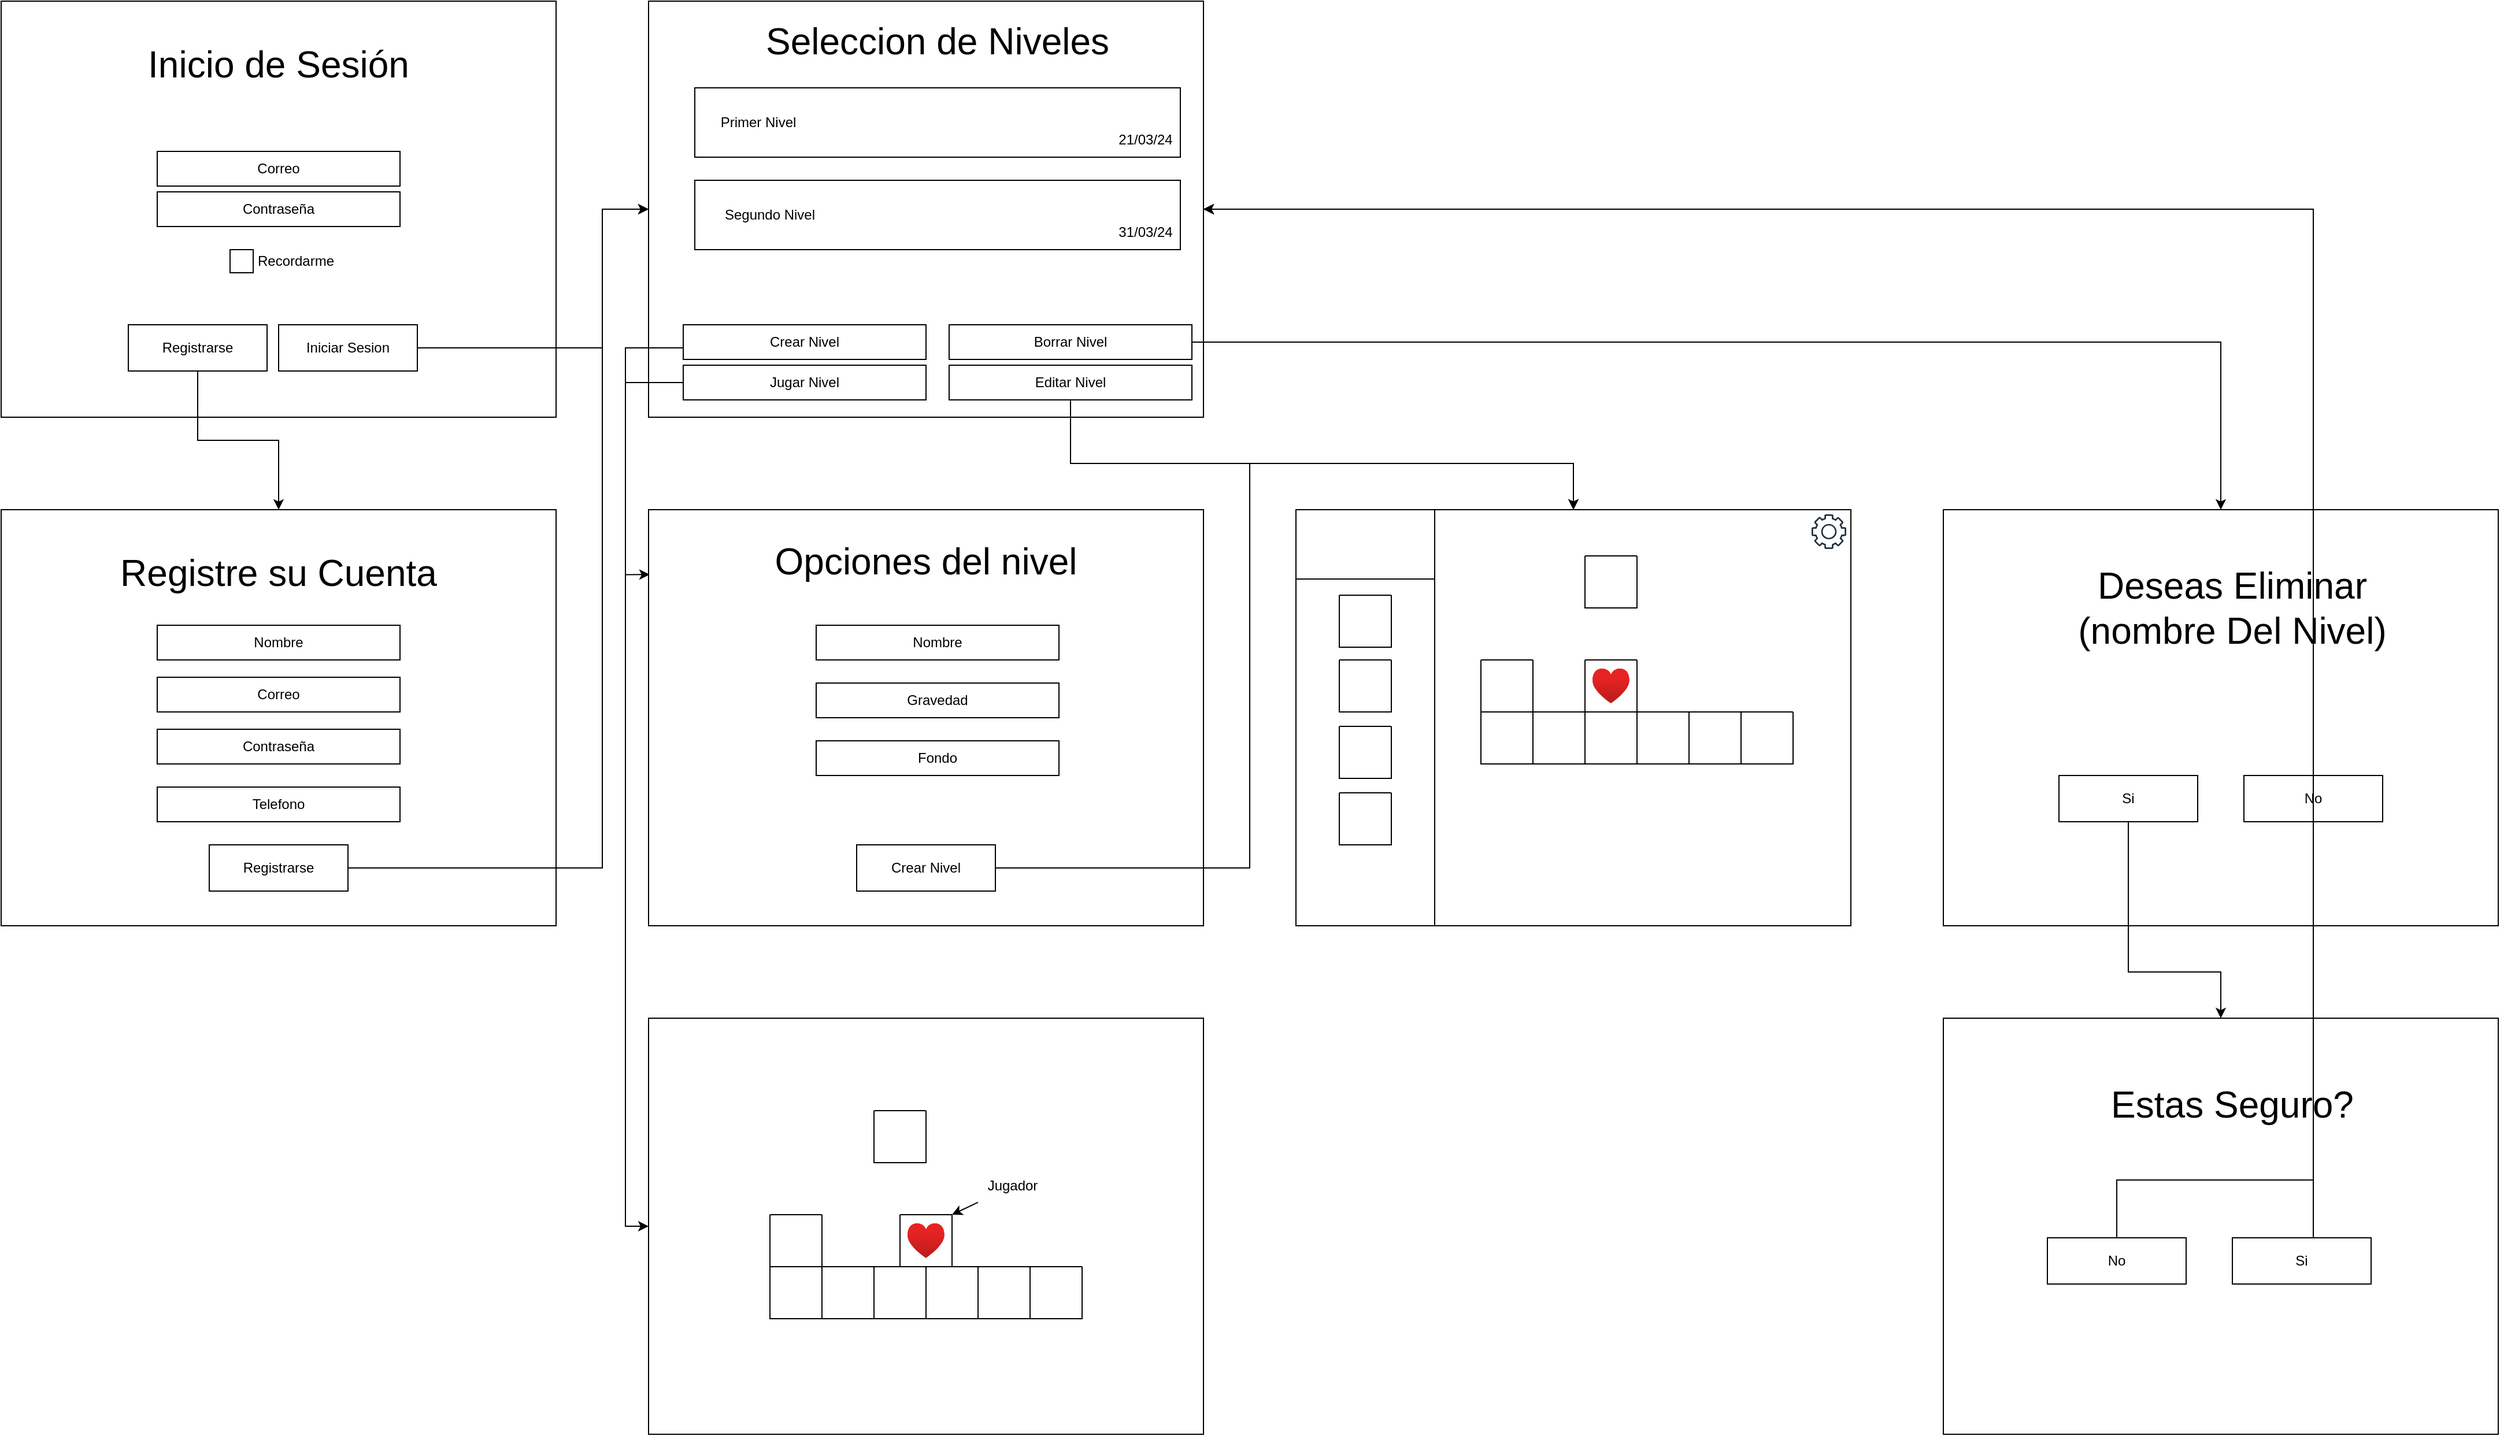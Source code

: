 <mxfile version="24.2.1" type="device">
  <diagram name="Página-1" id="6FGkbRjbfxnUs8N43TCz">
    <mxGraphModel dx="3025" dy="1530" grid="1" gridSize="10" guides="1" tooltips="1" connect="1" arrows="1" fold="1" page="0" pageScale="1" pageWidth="827" pageHeight="1169" math="0" shadow="0">
      <root>
        <mxCell id="0" />
        <mxCell id="1" parent="0" />
        <mxCell id="S0TW6oNdfPbakom0dPrn-2" value="" style="rounded=0;whiteSpace=wrap;html=1;" vertex="1" parent="1">
          <mxGeometry x="80" y="120" width="480" height="360" as="geometry" />
        </mxCell>
        <mxCell id="S0TW6oNdfPbakom0dPrn-3" value="&lt;font style=&quot;font-size: 32px;&quot;&gt;Inicio de Sesión&lt;br&gt;&lt;/font&gt;" style="text;html=1;align=center;verticalAlign=middle;whiteSpace=wrap;rounded=0;" vertex="1" parent="1">
          <mxGeometry x="190" y="160" width="260" height="30" as="geometry" />
        </mxCell>
        <mxCell id="S0TW6oNdfPbakom0dPrn-4" value="Correo" style="rounded=0;whiteSpace=wrap;html=1;" vertex="1" parent="1">
          <mxGeometry x="190" y="620" width="210" height="30" as="geometry" />
        </mxCell>
        <mxCell id="S0TW6oNdfPbakom0dPrn-5" value="Contraseña" style="rounded=0;whiteSpace=wrap;html=1;" vertex="1" parent="1">
          <mxGeometry x="215" y="285" width="210" height="30" as="geometry" />
        </mxCell>
        <mxCell id="S0TW6oNdfPbakom0dPrn-6" value="Recordarme" style="text;html=1;align=center;verticalAlign=middle;whiteSpace=wrap;rounded=0;" vertex="1" parent="1">
          <mxGeometry x="290" y="330" width="90" height="30" as="geometry" />
        </mxCell>
        <mxCell id="S0TW6oNdfPbakom0dPrn-7" value="" style="whiteSpace=wrap;html=1;aspect=fixed;" vertex="1" parent="1">
          <mxGeometry x="278" y="335" width="20" height="20" as="geometry" />
        </mxCell>
        <mxCell id="S0TW6oNdfPbakom0dPrn-13" style="edgeStyle=orthogonalEdgeStyle;rounded=0;orthogonalLoop=1;jettySize=auto;html=1;entryX=0.5;entryY=0;entryDx=0;entryDy=0;" edge="1" parent="1" source="S0TW6oNdfPbakom0dPrn-9" target="S0TW6oNdfPbakom0dPrn-12">
          <mxGeometry relative="1" as="geometry" />
        </mxCell>
        <mxCell id="S0TW6oNdfPbakom0dPrn-9" value="Registrarse" style="rounded=0;whiteSpace=wrap;html=1;" vertex="1" parent="1">
          <mxGeometry x="190" y="400" width="120" height="40" as="geometry" />
        </mxCell>
        <mxCell id="S0TW6oNdfPbakom0dPrn-23" style="edgeStyle=orthogonalEdgeStyle;rounded=0;orthogonalLoop=1;jettySize=auto;html=1;" edge="1" parent="1" source="S0TW6oNdfPbakom0dPrn-10">
          <mxGeometry relative="1" as="geometry">
            <mxPoint x="640" y="300" as="targetPoint" />
            <Array as="points">
              <mxPoint x="600" y="420" />
              <mxPoint x="600" y="300" />
            </Array>
          </mxGeometry>
        </mxCell>
        <mxCell id="S0TW6oNdfPbakom0dPrn-10" value="Iniciar Sesion" style="rounded=0;whiteSpace=wrap;html=1;" vertex="1" parent="1">
          <mxGeometry x="320" y="400" width="120" height="40" as="geometry" />
        </mxCell>
        <mxCell id="S0TW6oNdfPbakom0dPrn-11" value="" style="rounded=0;whiteSpace=wrap;html=1;" vertex="1" parent="1">
          <mxGeometry x="640" y="120" width="480" height="360" as="geometry" />
        </mxCell>
        <mxCell id="S0TW6oNdfPbakom0dPrn-12" value="" style="rounded=0;whiteSpace=wrap;html=1;" vertex="1" parent="1">
          <mxGeometry x="80" y="560" width="480" height="360" as="geometry" />
        </mxCell>
        <mxCell id="S0TW6oNdfPbakom0dPrn-14" value="&lt;font style=&quot;font-size: 32px;&quot;&gt;Registre su Cuenta&lt;br&gt;&lt;/font&gt;" style="text;html=1;align=center;verticalAlign=middle;whiteSpace=wrap;rounded=0;" vertex="1" parent="1">
          <mxGeometry x="180" y="600" width="280" height="30" as="geometry" />
        </mxCell>
        <mxCell id="S0TW6oNdfPbakom0dPrn-16" value="Correo" style="rounded=0;whiteSpace=wrap;html=1;" vertex="1" parent="1">
          <mxGeometry x="215" y="250" width="210" height="30" as="geometry" />
        </mxCell>
        <mxCell id="S0TW6oNdfPbakom0dPrn-17" value="Correo" style="rounded=0;whiteSpace=wrap;html=1;" vertex="1" parent="1">
          <mxGeometry x="215" y="705" width="210" height="30" as="geometry" />
        </mxCell>
        <mxCell id="S0TW6oNdfPbakom0dPrn-18" value="Contraseña" style="rounded=0;whiteSpace=wrap;html=1;" vertex="1" parent="1">
          <mxGeometry x="215" y="750" width="210" height="30" as="geometry" />
        </mxCell>
        <mxCell id="S0TW6oNdfPbakom0dPrn-19" value="Nombre" style="rounded=0;whiteSpace=wrap;html=1;" vertex="1" parent="1">
          <mxGeometry x="215" y="660" width="210" height="30" as="geometry" />
        </mxCell>
        <mxCell id="S0TW6oNdfPbakom0dPrn-20" value="Telefono" style="rounded=0;whiteSpace=wrap;html=1;" vertex="1" parent="1">
          <mxGeometry x="215" y="800" width="210" height="30" as="geometry" />
        </mxCell>
        <mxCell id="S0TW6oNdfPbakom0dPrn-22" style="edgeStyle=orthogonalEdgeStyle;rounded=0;orthogonalLoop=1;jettySize=auto;html=1;entryX=0;entryY=0.5;entryDx=0;entryDy=0;" edge="1" parent="1" source="S0TW6oNdfPbakom0dPrn-21" target="S0TW6oNdfPbakom0dPrn-11">
          <mxGeometry relative="1" as="geometry">
            <Array as="points">
              <mxPoint x="600" y="870" />
              <mxPoint x="600" y="300" />
            </Array>
          </mxGeometry>
        </mxCell>
        <mxCell id="S0TW6oNdfPbakom0dPrn-21" value="Registrarse" style="rounded=0;whiteSpace=wrap;html=1;" vertex="1" parent="1">
          <mxGeometry x="260" y="850" width="120" height="40" as="geometry" />
        </mxCell>
        <mxCell id="S0TW6oNdfPbakom0dPrn-24" value="" style="rounded=0;whiteSpace=wrap;html=1;" vertex="1" parent="1">
          <mxGeometry x="680" y="195" width="420" height="60" as="geometry" />
        </mxCell>
        <mxCell id="S0TW6oNdfPbakom0dPrn-25" value="" style="rounded=0;whiteSpace=wrap;html=1;" vertex="1" parent="1">
          <mxGeometry x="680" y="275" width="420" height="60" as="geometry" />
        </mxCell>
        <mxCell id="S0TW6oNdfPbakom0dPrn-26" value="Primer Nivel" style="text;html=1;align=center;verticalAlign=middle;whiteSpace=wrap;rounded=0;" vertex="1" parent="1">
          <mxGeometry x="590" y="210" width="290" height="30" as="geometry" />
        </mxCell>
        <mxCell id="S0TW6oNdfPbakom0dPrn-27" value="21/03/24" style="text;html=1;align=center;verticalAlign=middle;whiteSpace=wrap;rounded=0;" vertex="1" parent="1">
          <mxGeometry x="1040" y="225" width="60" height="30" as="geometry" />
        </mxCell>
        <mxCell id="S0TW6oNdfPbakom0dPrn-28" value="Segundo Nivel" style="text;html=1;align=center;verticalAlign=middle;whiteSpace=wrap;rounded=0;" vertex="1" parent="1">
          <mxGeometry x="600" y="290" width="290" height="30" as="geometry" />
        </mxCell>
        <mxCell id="S0TW6oNdfPbakom0dPrn-29" value="31/03/24" style="text;html=1;align=center;verticalAlign=middle;whiteSpace=wrap;rounded=0;" vertex="1" parent="1">
          <mxGeometry x="1040" y="305" width="60" height="30" as="geometry" />
        </mxCell>
        <mxCell id="S0TW6oNdfPbakom0dPrn-36" style="edgeStyle=orthogonalEdgeStyle;rounded=0;orthogonalLoop=1;jettySize=auto;html=1;entryX=0.002;entryY=0.156;entryDx=0;entryDy=0;entryPerimeter=0;" edge="1" parent="1" target="S0TW6oNdfPbakom0dPrn-33">
          <mxGeometry relative="1" as="geometry">
            <mxPoint x="620" y="615" as="targetPoint" />
            <mxPoint x="670" y="420" as="sourcePoint" />
            <Array as="points">
              <mxPoint x="620" y="420" />
              <mxPoint x="620" y="616" />
            </Array>
          </mxGeometry>
        </mxCell>
        <mxCell id="S0TW6oNdfPbakom0dPrn-30" value="Crear Nivel" style="rounded=0;whiteSpace=wrap;html=1;" vertex="1" parent="1">
          <mxGeometry x="670" y="400" width="210" height="30" as="geometry" />
        </mxCell>
        <mxCell id="S0TW6oNdfPbakom0dPrn-82" style="edgeStyle=orthogonalEdgeStyle;rounded=0;orthogonalLoop=1;jettySize=auto;html=1;entryX=0.5;entryY=0;entryDx=0;entryDy=0;" edge="1" parent="1" source="S0TW6oNdfPbakom0dPrn-31" target="S0TW6oNdfPbakom0dPrn-80">
          <mxGeometry relative="1" as="geometry" />
        </mxCell>
        <mxCell id="S0TW6oNdfPbakom0dPrn-31" value="Borrar Nivel" style="rounded=0;whiteSpace=wrap;html=1;" vertex="1" parent="1">
          <mxGeometry x="900" y="400" width="210" height="30" as="geometry" />
        </mxCell>
        <mxCell id="S0TW6oNdfPbakom0dPrn-65" style="edgeStyle=orthogonalEdgeStyle;rounded=0;orthogonalLoop=1;jettySize=auto;html=1;entryX=0;entryY=0.5;entryDx=0;entryDy=0;" edge="1" parent="1" source="S0TW6oNdfPbakom0dPrn-32" target="S0TW6oNdfPbakom0dPrn-63">
          <mxGeometry relative="1" as="geometry">
            <Array as="points">
              <mxPoint x="620" y="450" />
              <mxPoint x="620" y="1180" />
            </Array>
          </mxGeometry>
        </mxCell>
        <mxCell id="S0TW6oNdfPbakom0dPrn-32" value="Jugar Nivel" style="rounded=0;whiteSpace=wrap;html=1;" vertex="1" parent="1">
          <mxGeometry x="670" y="435" width="210" height="30" as="geometry" />
        </mxCell>
        <mxCell id="S0TW6oNdfPbakom0dPrn-33" value="" style="rounded=0;whiteSpace=wrap;html=1;" vertex="1" parent="1">
          <mxGeometry x="640" y="560" width="480" height="360" as="geometry" />
        </mxCell>
        <mxCell id="S0TW6oNdfPbakom0dPrn-61" style="edgeStyle=orthogonalEdgeStyle;rounded=0;orthogonalLoop=1;jettySize=auto;html=1;entryX=0.5;entryY=0;entryDx=0;entryDy=0;" edge="1" parent="1" source="S0TW6oNdfPbakom0dPrn-35" target="S0TW6oNdfPbakom0dPrn-43">
          <mxGeometry relative="1" as="geometry">
            <Array as="points">
              <mxPoint x="1005" y="520" />
              <mxPoint x="1440" y="520" />
            </Array>
          </mxGeometry>
        </mxCell>
        <mxCell id="S0TW6oNdfPbakom0dPrn-35" value="Editar Nivel" style="rounded=0;whiteSpace=wrap;html=1;" vertex="1" parent="1">
          <mxGeometry x="900" y="435" width="210" height="30" as="geometry" />
        </mxCell>
        <mxCell id="S0TW6oNdfPbakom0dPrn-37" value="&lt;font style=&quot;font-size: 32px;&quot;&gt;Opciones del nivel&lt;br&gt;&lt;/font&gt;" style="text;html=1;align=center;verticalAlign=middle;whiteSpace=wrap;rounded=0;" vertex="1" parent="1">
          <mxGeometry x="740" y="590" width="280" height="30" as="geometry" />
        </mxCell>
        <mxCell id="S0TW6oNdfPbakom0dPrn-38" value="Gravedad" style="rounded=0;whiteSpace=wrap;html=1;" vertex="1" parent="1">
          <mxGeometry x="785" y="710" width="210" height="30" as="geometry" />
        </mxCell>
        <mxCell id="S0TW6oNdfPbakom0dPrn-40" value="Nombre" style="rounded=0;whiteSpace=wrap;html=1;" vertex="1" parent="1">
          <mxGeometry x="785" y="660" width="210" height="30" as="geometry" />
        </mxCell>
        <mxCell id="S0TW6oNdfPbakom0dPrn-41" value="Fondo" style="rounded=0;whiteSpace=wrap;html=1;" vertex="1" parent="1">
          <mxGeometry x="785" y="760" width="210" height="30" as="geometry" />
        </mxCell>
        <mxCell id="S0TW6oNdfPbakom0dPrn-62" style="edgeStyle=orthogonalEdgeStyle;rounded=0;orthogonalLoop=1;jettySize=auto;html=1;entryX=0.5;entryY=0;entryDx=0;entryDy=0;" edge="1" parent="1" source="S0TW6oNdfPbakom0dPrn-42" target="S0TW6oNdfPbakom0dPrn-43">
          <mxGeometry relative="1" as="geometry">
            <Array as="points">
              <mxPoint x="1160" y="870" />
              <mxPoint x="1160" y="520" />
              <mxPoint x="1440" y="520" />
            </Array>
          </mxGeometry>
        </mxCell>
        <mxCell id="S0TW6oNdfPbakom0dPrn-42" value="Crear Nivel" style="rounded=0;whiteSpace=wrap;html=1;" vertex="1" parent="1">
          <mxGeometry x="820" y="850" width="120" height="40" as="geometry" />
        </mxCell>
        <mxCell id="S0TW6oNdfPbakom0dPrn-43" value="" style="rounded=0;whiteSpace=wrap;html=1;" vertex="1" parent="1">
          <mxGeometry x="1200" y="560" width="480" height="360" as="geometry" />
        </mxCell>
        <mxCell id="S0TW6oNdfPbakom0dPrn-45" value="" style="rounded=0;whiteSpace=wrap;html=1;" vertex="1" parent="1">
          <mxGeometry x="1200" y="620" width="120" height="300" as="geometry" />
        </mxCell>
        <mxCell id="S0TW6oNdfPbakom0dPrn-46" value="" style="rounded=0;whiteSpace=wrap;html=1;" vertex="1" parent="1">
          <mxGeometry x="1200" y="560" width="120" height="60" as="geometry" />
        </mxCell>
        <mxCell id="S0TW6oNdfPbakom0dPrn-47" value="" style="swimlane;startSize=0;" vertex="1" parent="1">
          <mxGeometry x="1237.5" y="634" width="45" height="45" as="geometry" />
        </mxCell>
        <mxCell id="S0TW6oNdfPbakom0dPrn-48" value="" style="swimlane;startSize=0;" vertex="1" parent="1">
          <mxGeometry x="1237.5" y="690" width="45" height="45" as="geometry" />
        </mxCell>
        <mxCell id="S0TW6oNdfPbakom0dPrn-49" value="" style="swimlane;startSize=0;" vertex="1" parent="1">
          <mxGeometry x="1237.5" y="747.5" width="45" height="45" as="geometry" />
        </mxCell>
        <mxCell id="S0TW6oNdfPbakom0dPrn-50" value="" style="swimlane;startSize=0;" vertex="1" parent="1">
          <mxGeometry x="1237.5" y="805" width="45" height="45" as="geometry" />
        </mxCell>
        <mxCell id="S0TW6oNdfPbakom0dPrn-52" value="" style="swimlane;startSize=0;" vertex="1" parent="1">
          <mxGeometry x="1360" y="735" width="45" height="45" as="geometry" />
        </mxCell>
        <mxCell id="S0TW6oNdfPbakom0dPrn-53" value="" style="swimlane;startSize=0;" vertex="1" parent="1">
          <mxGeometry x="1405" y="735" width="45" height="45" as="geometry" />
        </mxCell>
        <mxCell id="S0TW6oNdfPbakom0dPrn-54" value="" style="swimlane;startSize=0;" vertex="1" parent="1">
          <mxGeometry x="1450" y="735" width="45" height="45" as="geometry" />
        </mxCell>
        <mxCell id="S0TW6oNdfPbakom0dPrn-55" value="" style="swimlane;startSize=0;" vertex="1" parent="1">
          <mxGeometry x="1495" y="735" width="45" height="45" as="geometry" />
        </mxCell>
        <mxCell id="S0TW6oNdfPbakom0dPrn-56" value="" style="swimlane;startSize=0;" vertex="1" parent="1">
          <mxGeometry x="1540" y="735" width="45" height="45" as="geometry" />
        </mxCell>
        <mxCell id="S0TW6oNdfPbakom0dPrn-57" value="" style="swimlane;startSize=0;" vertex="1" parent="1">
          <mxGeometry x="1585" y="735" width="45" height="45" as="geometry" />
        </mxCell>
        <mxCell id="S0TW6oNdfPbakom0dPrn-58" value="" style="swimlane;startSize=0;" vertex="1" parent="1">
          <mxGeometry x="1360" y="690" width="45" height="45" as="geometry" />
        </mxCell>
        <mxCell id="S0TW6oNdfPbakom0dPrn-59" value="" style="swimlane;startSize=0;" vertex="1" parent="1">
          <mxGeometry x="1450" y="600" width="45" height="45" as="geometry" />
        </mxCell>
        <mxCell id="S0TW6oNdfPbakom0dPrn-63" value="" style="rounded=0;whiteSpace=wrap;html=1;" vertex="1" parent="1">
          <mxGeometry x="640" y="1000" width="480" height="360" as="geometry" />
        </mxCell>
        <mxCell id="S0TW6oNdfPbakom0dPrn-64" value="" style="sketch=0;outlineConnect=0;fontColor=#232F3E;gradientColor=none;fillColor=#232F3D;strokeColor=none;dashed=0;verticalLabelPosition=bottom;verticalAlign=top;align=center;html=1;fontSize=12;fontStyle=0;aspect=fixed;pointerEvents=1;shape=mxgraph.aws4.gear;" vertex="1" parent="1">
          <mxGeometry x="1646" y="564" width="30" height="30" as="geometry" />
        </mxCell>
        <mxCell id="S0TW6oNdfPbakom0dPrn-66" value="" style="swimlane;startSize=0;" vertex="1" parent="1">
          <mxGeometry x="745" y="1215" width="45" height="45" as="geometry" />
        </mxCell>
        <mxCell id="S0TW6oNdfPbakom0dPrn-67" value="" style="swimlane;startSize=0;" vertex="1" parent="1">
          <mxGeometry x="790" y="1215" width="45" height="45" as="geometry" />
        </mxCell>
        <mxCell id="S0TW6oNdfPbakom0dPrn-68" value="" style="swimlane;startSize=0;" vertex="1" parent="1">
          <mxGeometry x="835" y="1215" width="45" height="45" as="geometry" />
        </mxCell>
        <mxCell id="S0TW6oNdfPbakom0dPrn-69" value="" style="swimlane;startSize=0;" vertex="1" parent="1">
          <mxGeometry x="880" y="1215" width="45" height="45" as="geometry" />
        </mxCell>
        <mxCell id="S0TW6oNdfPbakom0dPrn-70" value="" style="swimlane;startSize=0;" vertex="1" parent="1">
          <mxGeometry x="925" y="1215" width="45" height="45" as="geometry" />
        </mxCell>
        <mxCell id="S0TW6oNdfPbakom0dPrn-71" value="" style="swimlane;startSize=0;" vertex="1" parent="1">
          <mxGeometry x="970" y="1215" width="45" height="45" as="geometry" />
        </mxCell>
        <mxCell id="S0TW6oNdfPbakom0dPrn-72" value="" style="swimlane;startSize=0;" vertex="1" parent="1">
          <mxGeometry x="745" y="1170" width="45" height="45" as="geometry" />
        </mxCell>
        <mxCell id="S0TW6oNdfPbakom0dPrn-73" value="" style="swimlane;startSize=0;" vertex="1" parent="1">
          <mxGeometry x="835" y="1080" width="45" height="45" as="geometry" />
        </mxCell>
        <mxCell id="S0TW6oNdfPbakom0dPrn-74" value="" style="swimlane;startSize=0;" vertex="1" parent="1">
          <mxGeometry x="857.5" y="1170" width="45" height="45" as="geometry" />
        </mxCell>
        <mxCell id="S0TW6oNdfPbakom0dPrn-75" value="" style="image;aspect=fixed;html=1;points=[];align=center;fontSize=12;image=img/lib/azure2/general/Heart.svg;" vertex="1" parent="S0TW6oNdfPbakom0dPrn-74">
          <mxGeometry x="6.5" y="7.5" width="32" height="30" as="geometry" />
        </mxCell>
        <mxCell id="S0TW6oNdfPbakom0dPrn-76" value="Jugador" style="text;html=1;align=center;verticalAlign=middle;whiteSpace=wrap;rounded=0;" vertex="1" parent="1">
          <mxGeometry x="925" y="1130" width="60" height="30" as="geometry" />
        </mxCell>
        <mxCell id="S0TW6oNdfPbakom0dPrn-77" value="" style="endArrow=classic;html=1;rounded=0;entryX=1;entryY=0;entryDx=0;entryDy=0;" edge="1" parent="1" source="S0TW6oNdfPbakom0dPrn-76" target="S0TW6oNdfPbakom0dPrn-74">
          <mxGeometry width="50" height="50" relative="1" as="geometry">
            <mxPoint x="790" y="1220" as="sourcePoint" />
            <mxPoint x="840" y="1170" as="targetPoint" />
          </mxGeometry>
        </mxCell>
        <mxCell id="S0TW6oNdfPbakom0dPrn-78" value="" style="swimlane;startSize=0;" vertex="1" parent="1">
          <mxGeometry x="1450" y="690" width="45" height="45" as="geometry" />
        </mxCell>
        <mxCell id="S0TW6oNdfPbakom0dPrn-79" value="" style="image;aspect=fixed;html=1;points=[];align=center;fontSize=12;image=img/lib/azure2/general/Heart.svg;" vertex="1" parent="S0TW6oNdfPbakom0dPrn-78">
          <mxGeometry x="6.5" y="7.5" width="32" height="30" as="geometry" />
        </mxCell>
        <mxCell id="S0TW6oNdfPbakom0dPrn-80" value="" style="rounded=0;whiteSpace=wrap;html=1;" vertex="1" parent="1">
          <mxGeometry x="1760" y="560" width="480" height="360" as="geometry" />
        </mxCell>
        <mxCell id="S0TW6oNdfPbakom0dPrn-83" value="&lt;font style=&quot;font-size: 32px;&quot;&gt;Deseas Eliminar (nombre Del Nivel)&lt;br&gt;&lt;/font&gt;" style="text;html=1;align=center;verticalAlign=middle;whiteSpace=wrap;rounded=0;" vertex="1" parent="1">
          <mxGeometry x="1870" y="630" width="280" height="30" as="geometry" />
        </mxCell>
        <mxCell id="S0TW6oNdfPbakom0dPrn-89" style="edgeStyle=orthogonalEdgeStyle;rounded=0;orthogonalLoop=1;jettySize=auto;html=1;entryX=0.5;entryY=0;entryDx=0;entryDy=0;" edge="1" parent="1" source="S0TW6oNdfPbakom0dPrn-85" target="S0TW6oNdfPbakom0dPrn-88">
          <mxGeometry relative="1" as="geometry">
            <Array as="points">
              <mxPoint x="1920" y="960" />
              <mxPoint x="2000" y="960" />
            </Array>
          </mxGeometry>
        </mxCell>
        <mxCell id="S0TW6oNdfPbakom0dPrn-85" value="&lt;div&gt;Si&lt;/div&gt;" style="rounded=0;whiteSpace=wrap;html=1;" vertex="1" parent="1">
          <mxGeometry x="1860" y="790" width="120" height="40" as="geometry" />
        </mxCell>
        <mxCell id="S0TW6oNdfPbakom0dPrn-87" style="edgeStyle=orthogonalEdgeStyle;rounded=0;orthogonalLoop=1;jettySize=auto;html=1;entryX=1;entryY=0.5;entryDx=0;entryDy=0;" edge="1" parent="1" source="S0TW6oNdfPbakom0dPrn-86" target="S0TW6oNdfPbakom0dPrn-11">
          <mxGeometry relative="1" as="geometry">
            <Array as="points">
              <mxPoint x="2080" y="300" />
            </Array>
          </mxGeometry>
        </mxCell>
        <mxCell id="S0TW6oNdfPbakom0dPrn-86" value="No" style="rounded=0;whiteSpace=wrap;html=1;" vertex="1" parent="1">
          <mxGeometry x="2020" y="790" width="120" height="40" as="geometry" />
        </mxCell>
        <mxCell id="S0TW6oNdfPbakom0dPrn-88" value="" style="rounded=0;whiteSpace=wrap;html=1;" vertex="1" parent="1">
          <mxGeometry x="1760" y="1000" width="480" height="360" as="geometry" />
        </mxCell>
        <mxCell id="S0TW6oNdfPbakom0dPrn-90" value="&lt;font style=&quot;font-size: 32px;&quot;&gt;Estas Seguro?&lt;br&gt;&lt;/font&gt;" style="text;html=1;align=center;verticalAlign=middle;whiteSpace=wrap;rounded=0;" vertex="1" parent="1">
          <mxGeometry x="1870" y="1060" width="280" height="30" as="geometry" />
        </mxCell>
        <mxCell id="S0TW6oNdfPbakom0dPrn-93" style="edgeStyle=orthogonalEdgeStyle;rounded=0;orthogonalLoop=1;jettySize=auto;html=1;entryX=1;entryY=0.5;entryDx=0;entryDy=0;" edge="1" parent="1" source="S0TW6oNdfPbakom0dPrn-91" target="S0TW6oNdfPbakom0dPrn-11">
          <mxGeometry relative="1" as="geometry">
            <mxPoint x="2080" y="510" as="targetPoint" />
            <Array as="points">
              <mxPoint x="1910" y="1140" />
              <mxPoint x="2080" y="1140" />
              <mxPoint x="2080" y="300" />
            </Array>
          </mxGeometry>
        </mxCell>
        <mxCell id="S0TW6oNdfPbakom0dPrn-91" value="No" style="rounded=0;whiteSpace=wrap;html=1;" vertex="1" parent="1">
          <mxGeometry x="1850" y="1190" width="120" height="40" as="geometry" />
        </mxCell>
        <mxCell id="S0TW6oNdfPbakom0dPrn-95" style="edgeStyle=orthogonalEdgeStyle;rounded=0;orthogonalLoop=1;jettySize=auto;html=1;entryX=1;entryY=0.5;entryDx=0;entryDy=0;" edge="1" parent="1" source="S0TW6oNdfPbakom0dPrn-92" target="S0TW6oNdfPbakom0dPrn-11">
          <mxGeometry relative="1" as="geometry">
            <Array as="points">
              <mxPoint x="2080" y="300" />
            </Array>
          </mxGeometry>
        </mxCell>
        <mxCell id="S0TW6oNdfPbakom0dPrn-92" value="Si" style="rounded=0;whiteSpace=wrap;html=1;" vertex="1" parent="1">
          <mxGeometry x="2010" y="1190" width="120" height="40" as="geometry" />
        </mxCell>
        <mxCell id="S0TW6oNdfPbakom0dPrn-96" value="&lt;font style=&quot;font-size: 32px;&quot;&gt;Seleccion de Niveles&lt;br&gt;&lt;/font&gt;" style="text;html=1;align=center;verticalAlign=middle;whiteSpace=wrap;rounded=0;" vertex="1" parent="1">
          <mxGeometry x="740" y="140" width="300" height="30" as="geometry" />
        </mxCell>
      </root>
    </mxGraphModel>
  </diagram>
</mxfile>

